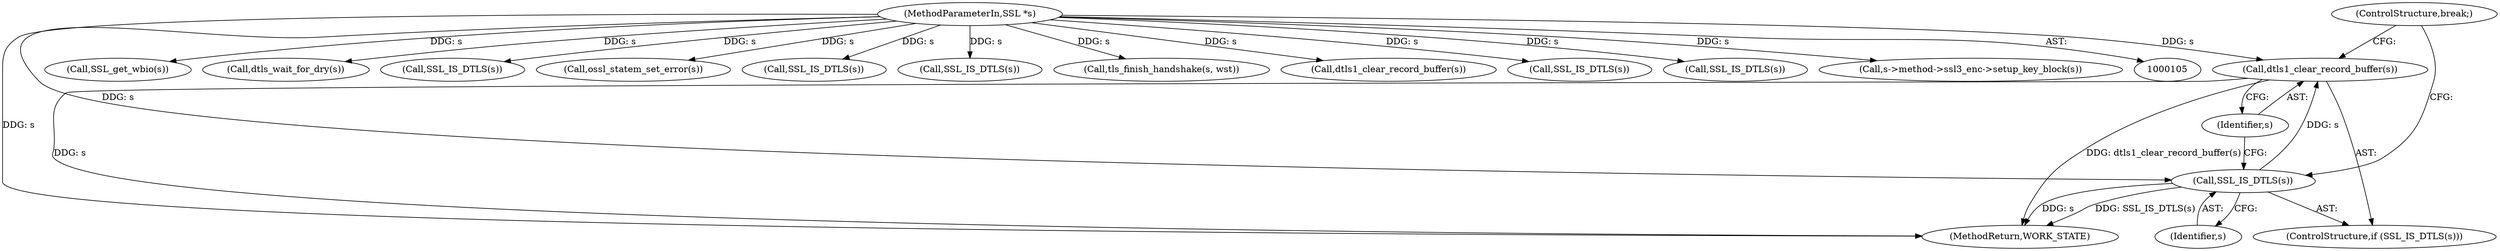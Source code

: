 digraph "1_openssl_f5c7f5dfbaf0d2f7d946d0fe86f08e6bcb36ed0d_3@del" {
"1000130" [label="(Call,dtls1_clear_record_buffer(s))"];
"1000128" [label="(Call,SSL_IS_DTLS(s))"];
"1000106" [label="(MethodParameterIn,SSL *s)"];
"1000127" [label="(ControlStructure,if (SSL_IS_DTLS(s)))"];
"1000168" [label="(Call,SSL_get_wbio(s))"];
"1000229" [label="(MethodReturn,WORK_STATE)"];
"1000132" [label="(ControlStructure,break;)"];
"1000106" [label="(MethodParameterIn,SSL *s)"];
"1000131" [label="(Identifier,s)"];
"1000129" [label="(Identifier,s)"];
"1000171" [label="(Call,dtls_wait_for_dry(s))"];
"1000177" [label="(Call,SSL_IS_DTLS(s))"];
"1000205" [label="(Call,ossl_statem_set_error(s))"];
"1000153" [label="(Call,SSL_IS_DTLS(s))"];
"1000210" [label="(Call,SSL_IS_DTLS(s))"];
"1000222" [label="(Call,tls_finish_handshake(s, wst))"];
"1000143" [label="(Call,dtls1_clear_record_buffer(s))"];
"1000128" [label="(Call,SSL_IS_DTLS(s))"];
"1000165" [label="(Call,SSL_IS_DTLS(s))"];
"1000130" [label="(Call,dtls1_clear_record_buffer(s))"];
"1000140" [label="(Call,SSL_IS_DTLS(s))"];
"1000202" [label="(Call,s->method->ssl3_enc->setup_key_block(s))"];
"1000130" -> "1000127"  [label="AST: "];
"1000130" -> "1000131"  [label="CFG: "];
"1000131" -> "1000130"  [label="AST: "];
"1000132" -> "1000130"  [label="CFG: "];
"1000130" -> "1000229"  [label="DDG: dtls1_clear_record_buffer(s)"];
"1000130" -> "1000229"  [label="DDG: s"];
"1000128" -> "1000130"  [label="DDG: s"];
"1000106" -> "1000130"  [label="DDG: s"];
"1000128" -> "1000127"  [label="AST: "];
"1000128" -> "1000129"  [label="CFG: "];
"1000129" -> "1000128"  [label="AST: "];
"1000131" -> "1000128"  [label="CFG: "];
"1000132" -> "1000128"  [label="CFG: "];
"1000128" -> "1000229"  [label="DDG: s"];
"1000128" -> "1000229"  [label="DDG: SSL_IS_DTLS(s)"];
"1000106" -> "1000128"  [label="DDG: s"];
"1000106" -> "1000105"  [label="AST: "];
"1000106" -> "1000229"  [label="DDG: s"];
"1000106" -> "1000140"  [label="DDG: s"];
"1000106" -> "1000143"  [label="DDG: s"];
"1000106" -> "1000153"  [label="DDG: s"];
"1000106" -> "1000165"  [label="DDG: s"];
"1000106" -> "1000168"  [label="DDG: s"];
"1000106" -> "1000171"  [label="DDG: s"];
"1000106" -> "1000177"  [label="DDG: s"];
"1000106" -> "1000202"  [label="DDG: s"];
"1000106" -> "1000205"  [label="DDG: s"];
"1000106" -> "1000210"  [label="DDG: s"];
"1000106" -> "1000222"  [label="DDG: s"];
}
